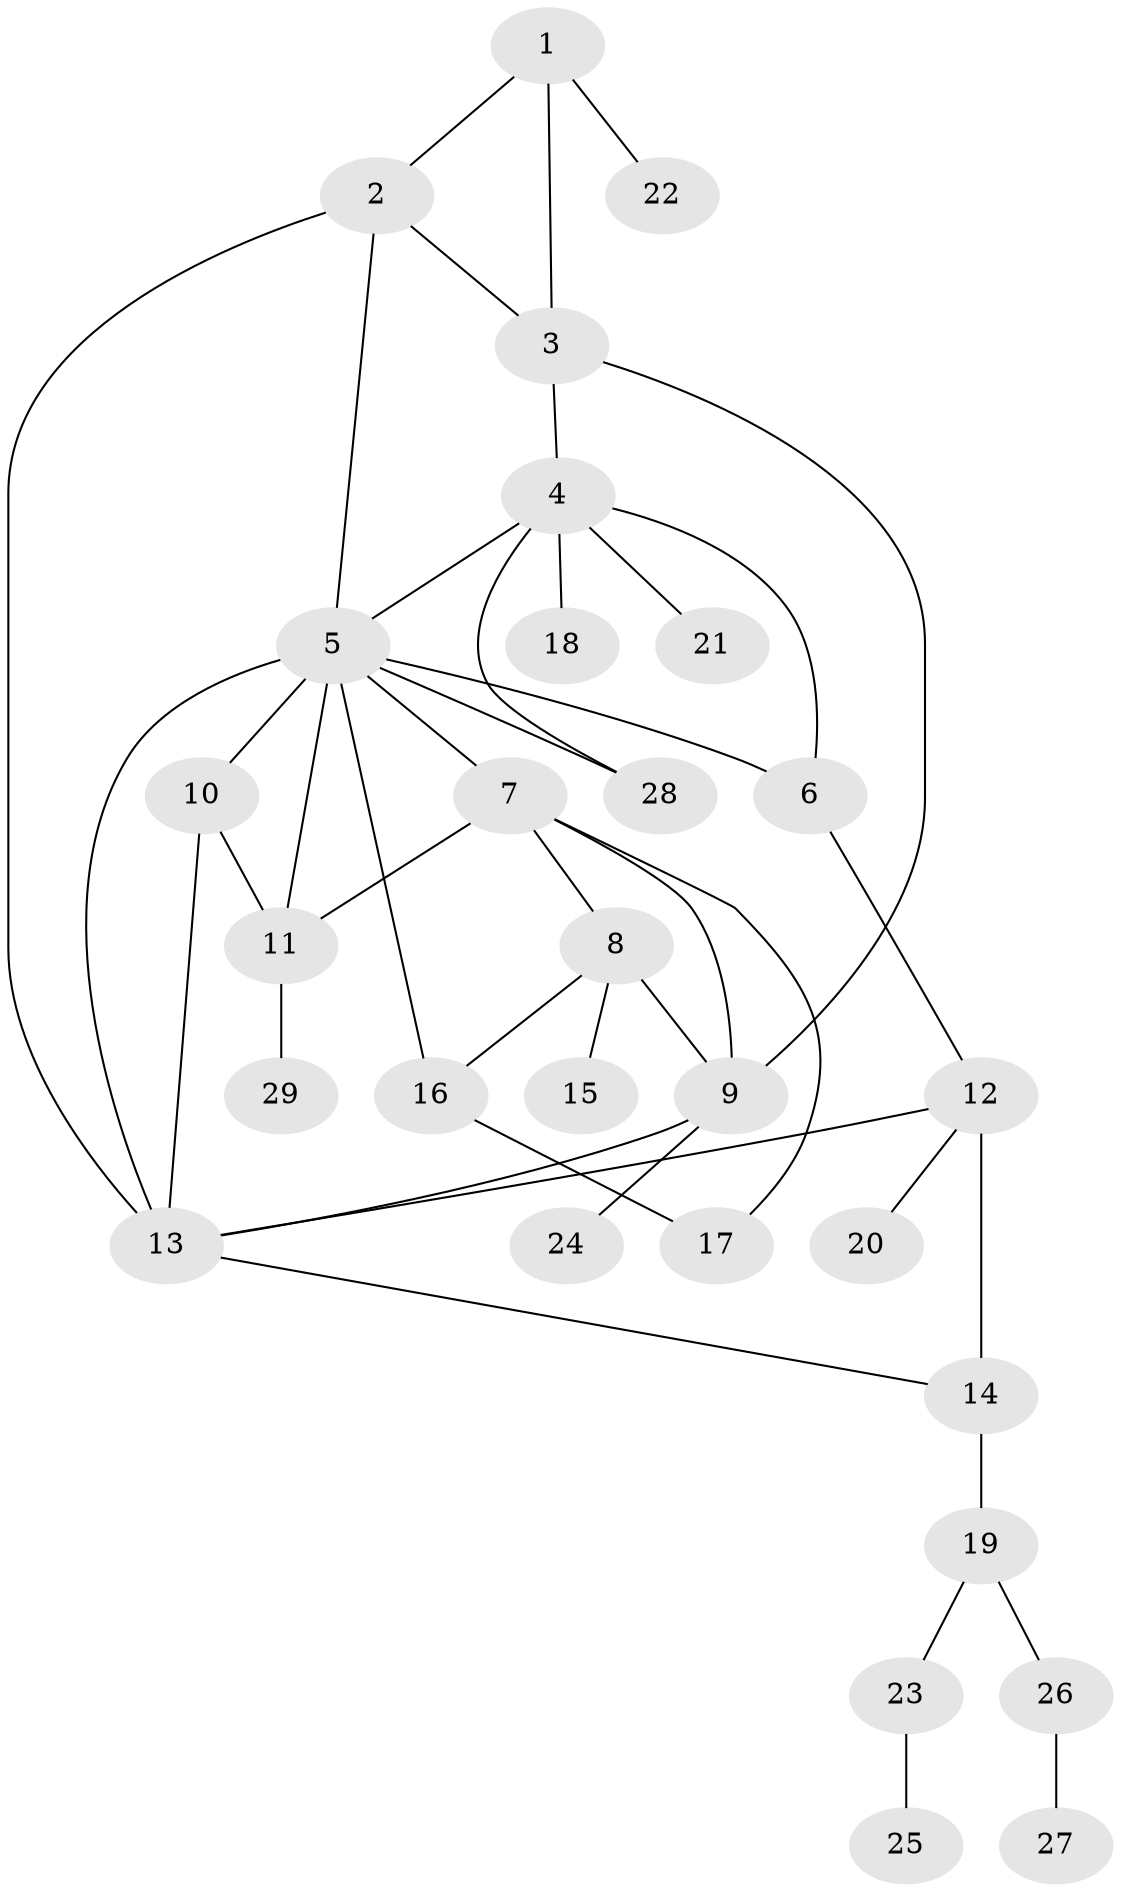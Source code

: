 // original degree distribution, {5: 0.07352941176470588, 7: 0.058823529411764705, 4: 0.04411764705882353, 6: 0.029411764705882353, 8: 0.029411764705882353, 3: 0.08823529411764706, 2: 0.16176470588235295, 1: 0.5147058823529411}
// Generated by graph-tools (version 1.1) at 2025/52/03/04/25 22:52:24]
// undirected, 29 vertices, 43 edges
graph export_dot {
  node [color=gray90,style=filled];
  1;
  2;
  3;
  4;
  5;
  6;
  7;
  8;
  9;
  10;
  11;
  12;
  13;
  14;
  15;
  16;
  17;
  18;
  19;
  20;
  21;
  22;
  23;
  24;
  25;
  26;
  27;
  28;
  29;
  1 -- 2 [weight=1.0];
  1 -- 3 [weight=1.0];
  1 -- 22 [weight=1.0];
  2 -- 3 [weight=1.0];
  2 -- 5 [weight=1.0];
  2 -- 13 [weight=1.0];
  3 -- 4 [weight=1.0];
  3 -- 9 [weight=1.0];
  4 -- 5 [weight=1.0];
  4 -- 6 [weight=1.0];
  4 -- 18 [weight=1.0];
  4 -- 21 [weight=1.0];
  4 -- 28 [weight=1.0];
  5 -- 6 [weight=1.0];
  5 -- 7 [weight=1.0];
  5 -- 10 [weight=1.0];
  5 -- 11 [weight=3.0];
  5 -- 13 [weight=1.0];
  5 -- 16 [weight=2.0];
  5 -- 28 [weight=1.0];
  6 -- 12 [weight=1.0];
  7 -- 8 [weight=1.0];
  7 -- 9 [weight=1.0];
  7 -- 11 [weight=1.0];
  7 -- 17 [weight=1.0];
  8 -- 9 [weight=4.0];
  8 -- 15 [weight=1.0];
  8 -- 16 [weight=1.0];
  9 -- 13 [weight=1.0];
  9 -- 24 [weight=1.0];
  10 -- 11 [weight=1.0];
  10 -- 13 [weight=2.0];
  11 -- 29 [weight=1.0];
  12 -- 13 [weight=1.0];
  12 -- 14 [weight=4.0];
  12 -- 20 [weight=1.0];
  13 -- 14 [weight=1.0];
  14 -- 19 [weight=1.0];
  16 -- 17 [weight=1.0];
  19 -- 23 [weight=1.0];
  19 -- 26 [weight=1.0];
  23 -- 25 [weight=1.0];
  26 -- 27 [weight=1.0];
}
